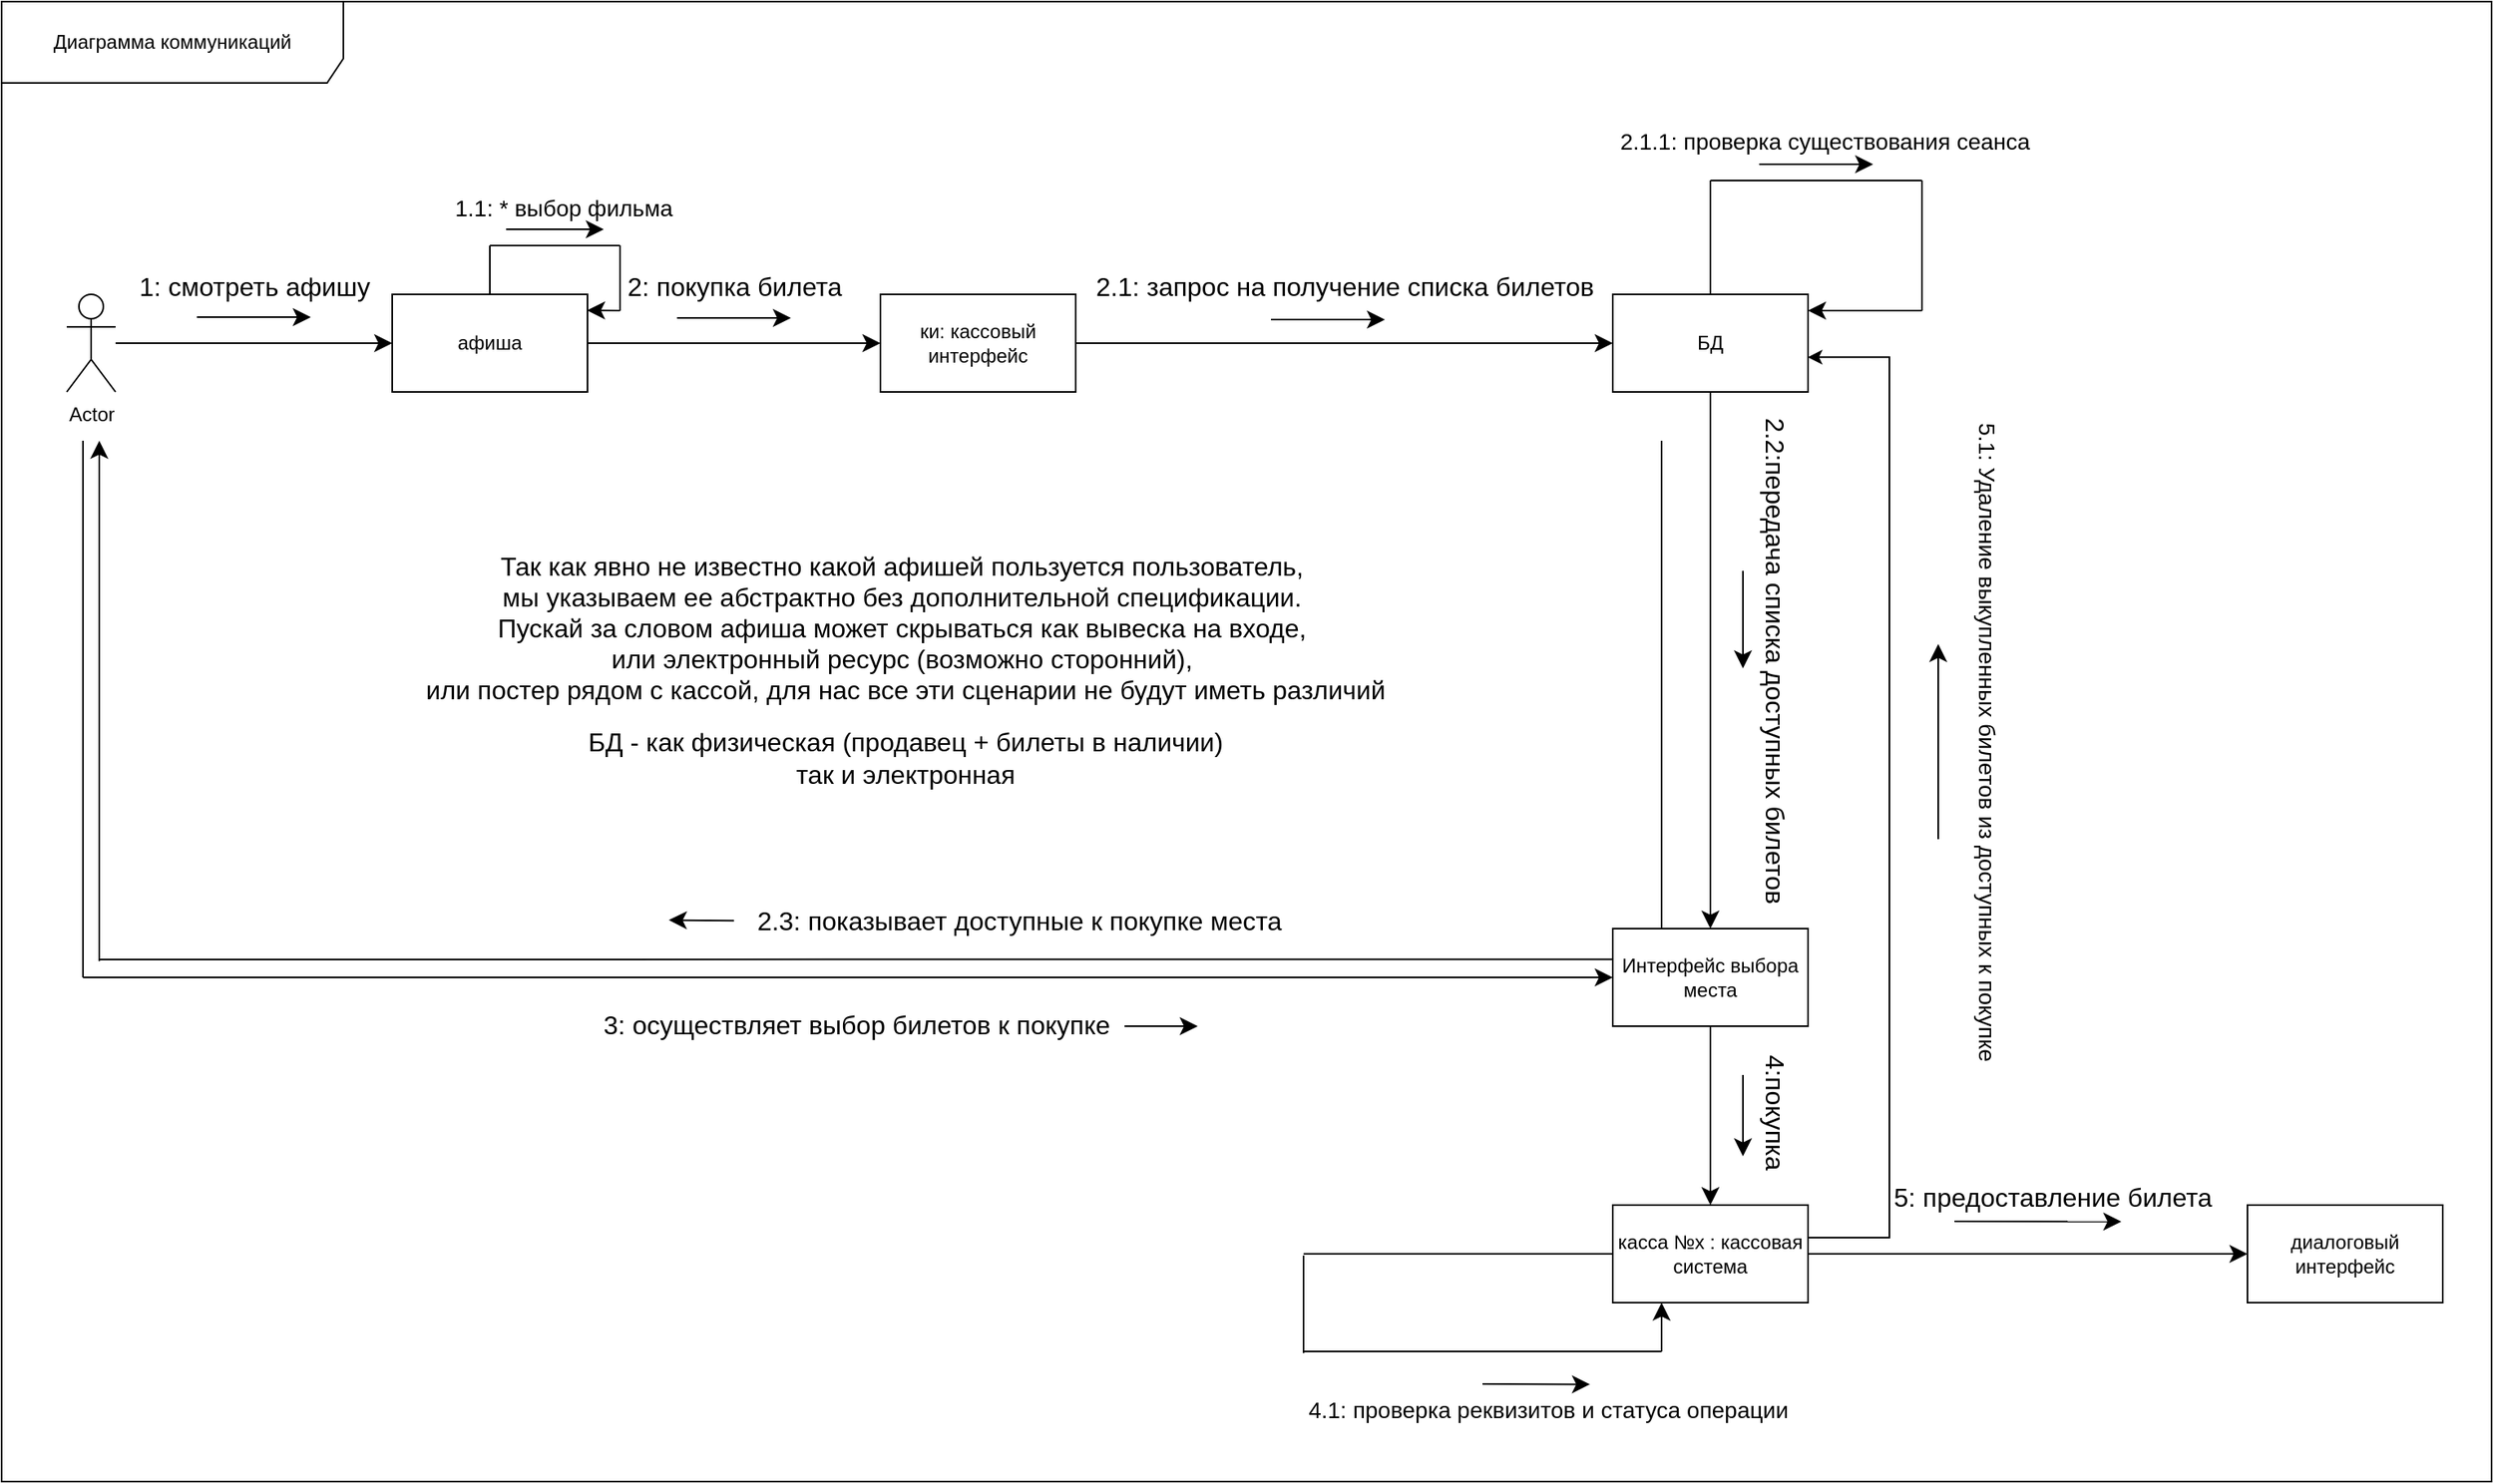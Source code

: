 <mxfile version="24.7.17" pages="3">
  <diagram name="Диаграмма коммуникаций покупка билета" id="P_0eBgFqUFe3LXQ1mTjR">
    <mxGraphModel dx="2823" dy="2100" grid="1" gridSize="10" guides="1" tooltips="1" connect="1" arrows="1" fold="1" page="0" pageScale="1" pageWidth="827" pageHeight="1169" background="none" math="0" shadow="0">
      <root>
        <mxCell id="0" />
        <mxCell id="1" parent="0" />
        <mxCell id="tJprfwntqMG3Ix11lTIl-5" style="edgeStyle=none;curved=1;rounded=0;orthogonalLoop=1;jettySize=auto;html=1;entryX=0;entryY=0.5;entryDx=0;entryDy=0;fontSize=12;startSize=8;endSize=8;" parent="1" source="tJprfwntqMG3Ix11lTIl-3" target="tJprfwntqMG3Ix11lTIl-4" edge="1">
          <mxGeometry relative="1" as="geometry" />
        </mxCell>
        <mxCell id="tJprfwntqMG3Ix11lTIl-3" value="Actor" style="shape=umlActor;verticalLabelPosition=bottom;verticalAlign=top;html=1;outlineConnect=0;" parent="1" vertex="1">
          <mxGeometry x="-220" y="-450" width="30" height="60" as="geometry" />
        </mxCell>
        <mxCell id="tJprfwntqMG3Ix11lTIl-16" style="edgeStyle=none;curved=1;rounded=0;orthogonalLoop=1;jettySize=auto;html=1;exitX=1;exitY=0.5;exitDx=0;exitDy=0;entryX=0;entryY=0.5;entryDx=0;entryDy=0;fontSize=12;startSize=8;endSize=8;" parent="1" source="tJprfwntqMG3Ix11lTIl-4" edge="1">
          <mxGeometry relative="1" as="geometry">
            <mxPoint x="280" y="-420" as="targetPoint" />
          </mxGeometry>
        </mxCell>
        <mxCell id="tJprfwntqMG3Ix11lTIl-4" value="афиша" style="rounded=0;whiteSpace=wrap;html=1;" parent="1" vertex="1">
          <mxGeometry x="-20" y="-450" width="120" height="60" as="geometry" />
        </mxCell>
        <mxCell id="tJprfwntqMG3Ix11lTIl-6" value="1: смотреть афишу" style="text;html=1;align=center;verticalAlign=middle;resizable=0;points=[];autosize=1;strokeColor=none;fillColor=none;fontSize=16;" parent="1" vertex="1">
          <mxGeometry x="-190" y="-470" width="170" height="30" as="geometry" />
        </mxCell>
        <mxCell id="tJprfwntqMG3Ix11lTIl-9" value="" style="endArrow=none;html=1;rounded=0;fontSize=12;startSize=8;endSize=8;curved=1;" parent="1" edge="1">
          <mxGeometry width="50" height="50" relative="1" as="geometry">
            <mxPoint x="40" y="-450" as="sourcePoint" />
            <mxPoint x="40" y="-480" as="targetPoint" />
          </mxGeometry>
        </mxCell>
        <mxCell id="tJprfwntqMG3Ix11lTIl-10" value="" style="endArrow=none;html=1;rounded=0;fontSize=12;startSize=8;endSize=8;curved=1;" parent="1" edge="1">
          <mxGeometry width="50" height="50" relative="1" as="geometry">
            <mxPoint x="40" y="-480" as="sourcePoint" />
            <mxPoint x="120" y="-480" as="targetPoint" />
          </mxGeometry>
        </mxCell>
        <mxCell id="tJprfwntqMG3Ix11lTIl-11" value="" style="endArrow=none;html=1;rounded=0;fontSize=12;startSize=8;endSize=8;curved=1;" parent="1" edge="1">
          <mxGeometry width="50" height="50" relative="1" as="geometry">
            <mxPoint x="120" y="-440" as="sourcePoint" />
            <mxPoint x="120" y="-480" as="targetPoint" />
          </mxGeometry>
        </mxCell>
        <mxCell id="tJprfwntqMG3Ix11lTIl-12" value="" style="endArrow=classic;html=1;rounded=0;fontSize=12;startSize=8;endSize=8;curved=1;entryX=0.998;entryY=0.164;entryDx=0;entryDy=0;entryPerimeter=0;" parent="1" target="tJprfwntqMG3Ix11lTIl-4" edge="1">
          <mxGeometry width="50" height="50" relative="1" as="geometry">
            <mxPoint x="120" y="-440" as="sourcePoint" />
            <mxPoint x="170" y="-490" as="targetPoint" />
          </mxGeometry>
        </mxCell>
        <mxCell id="tJprfwntqMG3Ix11lTIl-13" value="" style="endArrow=classic;html=1;rounded=0;fontSize=12;startSize=8;endSize=8;curved=1;" parent="1" edge="1">
          <mxGeometry width="50" height="50" relative="1" as="geometry">
            <mxPoint x="50" y="-490" as="sourcePoint" />
            <mxPoint x="110" y="-490" as="targetPoint" />
          </mxGeometry>
        </mxCell>
        <mxCell id="tJprfwntqMG3Ix11lTIl-14" value="&lt;font style=&quot;font-size: 14px;&quot;&gt;1.1: * выбор фильма&lt;/font&gt;" style="text;html=1;align=center;verticalAlign=middle;resizable=0;points=[];autosize=1;strokeColor=none;fillColor=none;fontSize=16;" parent="1" vertex="1">
          <mxGeometry x="5" y="-519" width="160" height="30" as="geometry" />
        </mxCell>
        <mxCell id="tJprfwntqMG3Ix11lTIl-21" style="edgeStyle=none;curved=1;rounded=0;orthogonalLoop=1;jettySize=auto;html=1;exitX=1;exitY=0.5;exitDx=0;exitDy=0;fontSize=12;startSize=8;endSize=8;" parent="1" target="tJprfwntqMG3Ix11lTIl-19" edge="1">
          <mxGeometry relative="1" as="geometry">
            <mxPoint x="400" y="-420" as="sourcePoint" />
          </mxGeometry>
        </mxCell>
        <mxCell id="tJprfwntqMG3Ix11lTIl-17" value="2: покупка билета" style="text;html=1;align=center;verticalAlign=middle;resizable=0;points=[];autosize=1;strokeColor=none;fillColor=none;fontSize=16;" parent="1" vertex="1">
          <mxGeometry x="110" y="-470" width="160" height="30" as="geometry" />
        </mxCell>
        <mxCell id="tJprfwntqMG3Ix11lTIl-18" value="Так как явно не известно какой афишей пользуется пользователь,&amp;nbsp;&lt;div&gt;мы указываем ее абстрактно без дополнительной спецификации.&amp;nbsp;&lt;div&gt;Пускай за словом афиша может скрываться как вывеска на входе,&amp;nbsp;&lt;/div&gt;&lt;div&gt;или электронный ресурс (возможно сторонний),&amp;nbsp;&lt;/div&gt;&lt;div&gt;или постер рядом с кассой,&amp;nbsp;&lt;span style=&quot;background-color: initial;&quot;&gt;для нас все эти сценарии не будут иметь различий&lt;/span&gt;&lt;/div&gt;&lt;/div&gt;" style="text;html=1;align=center;verticalAlign=middle;resizable=0;points=[];autosize=1;strokeColor=none;fillColor=none;fontSize=16;" parent="1" vertex="1">
          <mxGeometry x="-10" y="-300" width="610" height="110" as="geometry" />
        </mxCell>
        <mxCell id="tJprfwntqMG3Ix11lTIl-24" style="edgeStyle=none;curved=1;rounded=0;orthogonalLoop=1;jettySize=auto;html=1;exitX=0.5;exitY=1;exitDx=0;exitDy=0;entryX=0.5;entryY=0;entryDx=0;entryDy=0;fontSize=12;startSize=8;endSize=8;" parent="1" source="tJprfwntqMG3Ix11lTIl-19" target="tJprfwntqMG3Ix11lTIl-23" edge="1">
          <mxGeometry relative="1" as="geometry" />
        </mxCell>
        <mxCell id="tJprfwntqMG3Ix11lTIl-19" value="БД" style="rounded=0;whiteSpace=wrap;html=1;" parent="1" vertex="1">
          <mxGeometry x="730" y="-450" width="120" height="60" as="geometry" />
        </mxCell>
        <mxCell id="tJprfwntqMG3Ix11lTIl-20" value="БД - как физическая (продавец + билеты в наличии)&lt;div&gt;так и электронная&lt;/div&gt;" style="text;html=1;align=center;verticalAlign=middle;resizable=0;points=[];autosize=1;strokeColor=none;fillColor=none;fontSize=16;" parent="1" vertex="1">
          <mxGeometry x="90" y="-190" width="410" height="50" as="geometry" />
        </mxCell>
        <mxCell id="tJprfwntqMG3Ix11lTIl-22" value="2.1: запрос на получение списка билетов" style="text;html=1;align=center;verticalAlign=middle;resizable=0;points=[];autosize=1;strokeColor=none;fillColor=none;fontSize=16;" parent="1" vertex="1">
          <mxGeometry x="400" y="-470" width="330" height="30" as="geometry" />
        </mxCell>
        <mxCell id="tJprfwntqMG3Ix11lTIl-59" style="edgeStyle=none;curved=1;rounded=0;orthogonalLoop=1;jettySize=auto;html=1;exitX=0.5;exitY=1;exitDx=0;exitDy=0;fontSize=12;startSize=8;endSize=8;" parent="1" source="tJprfwntqMG3Ix11lTIl-23" target="tJprfwntqMG3Ix11lTIl-57" edge="1">
          <mxGeometry relative="1" as="geometry" />
        </mxCell>
        <mxCell id="tJprfwntqMG3Ix11lTIl-23" value="Интерфейс выбора места" style="rounded=0;whiteSpace=wrap;html=1;" parent="1" vertex="1">
          <mxGeometry x="730" y="-60" width="120" height="60" as="geometry" />
        </mxCell>
        <mxCell id="tJprfwntqMG3Ix11lTIl-25" value="" style="endArrow=none;html=1;rounded=0;fontSize=12;startSize=8;endSize=8;curved=1;exitX=0.5;exitY=0;exitDx=0;exitDy=0;" parent="1" source="tJprfwntqMG3Ix11lTIl-19" edge="1">
          <mxGeometry width="50" height="50" relative="1" as="geometry">
            <mxPoint x="780" y="-449" as="sourcePoint" />
            <mxPoint x="790" y="-520" as="targetPoint" />
          </mxGeometry>
        </mxCell>
        <mxCell id="tJprfwntqMG3Ix11lTIl-26" value="" style="endArrow=none;html=1;rounded=0;fontSize=12;startSize=8;endSize=8;curved=1;" parent="1" edge="1">
          <mxGeometry width="50" height="50" relative="1" as="geometry">
            <mxPoint x="790" y="-520" as="sourcePoint" />
            <mxPoint x="920" y="-520" as="targetPoint" />
          </mxGeometry>
        </mxCell>
        <mxCell id="tJprfwntqMG3Ix11lTIl-27" value="" style="endArrow=none;html=1;rounded=0;fontSize=12;startSize=8;endSize=8;curved=1;" parent="1" edge="1">
          <mxGeometry width="50" height="50" relative="1" as="geometry">
            <mxPoint x="920" y="-440" as="sourcePoint" />
            <mxPoint x="920" y="-520" as="targetPoint" />
          </mxGeometry>
        </mxCell>
        <mxCell id="tJprfwntqMG3Ix11lTIl-28" value="" style="endArrow=classic;html=1;rounded=0;fontSize=12;startSize=8;endSize=8;curved=1;" parent="1" edge="1">
          <mxGeometry width="50" height="50" relative="1" as="geometry">
            <mxPoint x="920" y="-440" as="sourcePoint" />
            <mxPoint x="850" y="-440" as="targetPoint" />
          </mxGeometry>
        </mxCell>
        <mxCell id="tJprfwntqMG3Ix11lTIl-29" value="&lt;font style=&quot;font-size: 14px;&quot;&gt;2.1.1: проверка существования сеанса&lt;/font&gt;" style="text;html=1;align=center;verticalAlign=middle;resizable=0;points=[];autosize=1;strokeColor=none;fillColor=none;fontSize=16;" parent="1" vertex="1">
          <mxGeometry x="720" y="-560" width="280" height="30" as="geometry" />
        </mxCell>
        <mxCell id="tJprfwntqMG3Ix11lTIl-30" value="" style="endArrow=classic;html=1;rounded=0;fontSize=12;startSize=8;endSize=8;curved=1;" parent="1" edge="1">
          <mxGeometry width="50" height="50" relative="1" as="geometry">
            <mxPoint x="820" y="-530" as="sourcePoint" />
            <mxPoint x="890" y="-530" as="targetPoint" />
          </mxGeometry>
        </mxCell>
        <mxCell id="tJprfwntqMG3Ix11lTIl-31" value="" style="endArrow=classic;html=1;rounded=0;fontSize=12;startSize=8;endSize=8;curved=1;" parent="1" edge="1">
          <mxGeometry width="50" height="50" relative="1" as="geometry">
            <mxPoint x="520" y="-434.45" as="sourcePoint" />
            <mxPoint x="590" y="-434.45" as="targetPoint" />
            <Array as="points">
              <mxPoint x="520" y="-434.45" />
            </Array>
          </mxGeometry>
        </mxCell>
        <mxCell id="tJprfwntqMG3Ix11lTIl-32" value="" style="endArrow=classic;html=1;rounded=0;fontSize=12;startSize=8;endSize=8;curved=1;" parent="1" edge="1">
          <mxGeometry width="50" height="50" relative="1" as="geometry">
            <mxPoint x="155" y="-435.45" as="sourcePoint" />
            <mxPoint x="225" y="-435.45" as="targetPoint" />
          </mxGeometry>
        </mxCell>
        <mxCell id="tJprfwntqMG3Ix11lTIl-33" value="" style="endArrow=classic;html=1;rounded=0;fontSize=12;startSize=8;endSize=8;curved=1;" parent="1" edge="1">
          <mxGeometry width="50" height="50" relative="1" as="geometry">
            <mxPoint x="-140" y="-436" as="sourcePoint" />
            <mxPoint x="-70" y="-436" as="targetPoint" />
          </mxGeometry>
        </mxCell>
        <mxCell id="tJprfwntqMG3Ix11lTIl-34" value="2.2:передача списка доступных билетов" style="text;html=1;align=center;verticalAlign=middle;resizable=0;points=[];autosize=1;strokeColor=none;fillColor=none;fontSize=16;rotation=90;" parent="1" vertex="1">
          <mxGeometry x="670" y="-240" width="320" height="30" as="geometry" />
        </mxCell>
        <mxCell id="tJprfwntqMG3Ix11lTIl-37" style="edgeStyle=none;curved=1;rounded=0;orthogonalLoop=1;jettySize=auto;html=1;fontSize=12;startSize=8;endSize=8;" parent="1" edge="1">
          <mxGeometry relative="1" as="geometry">
            <mxPoint x="810" y="-280" as="sourcePoint" />
            <mxPoint x="810" y="-220" as="targetPoint" />
          </mxGeometry>
        </mxCell>
        <mxCell id="tJprfwntqMG3Ix11lTIl-40" value="" style="endArrow=none;html=1;rounded=0;fontSize=12;startSize=8;endSize=8;curved=1;entryX=0.004;entryY=0.314;entryDx=0;entryDy=0;entryPerimeter=0;" parent="1" target="tJprfwntqMG3Ix11lTIl-23" edge="1">
          <mxGeometry width="50" height="50" relative="1" as="geometry">
            <mxPoint x="-200" y="-41" as="sourcePoint" />
            <mxPoint x="-150" y="-120" as="targetPoint" />
          </mxGeometry>
        </mxCell>
        <mxCell id="tJprfwntqMG3Ix11lTIl-41" value="" style="endArrow=classic;html=1;rounded=0;fontSize=12;startSize=8;endSize=8;curved=1;" parent="1" edge="1">
          <mxGeometry width="50" height="50" relative="1" as="geometry">
            <mxPoint x="-200" y="-40" as="sourcePoint" />
            <mxPoint x="-200" y="-360" as="targetPoint" />
          </mxGeometry>
        </mxCell>
        <mxCell id="tJprfwntqMG3Ix11lTIl-43" value="2.3: показывает доступные к покупке места" style="text;html=1;align=center;verticalAlign=middle;resizable=0;points=[];autosize=1;strokeColor=none;fillColor=none;fontSize=16;" parent="1" vertex="1">
          <mxGeometry x="190" y="-80" width="350" height="30" as="geometry" />
        </mxCell>
        <mxCell id="tJprfwntqMG3Ix11lTIl-44" value="" style="endArrow=classic;html=1;rounded=0;fontSize=12;startSize=8;endSize=8;curved=1;" parent="1" edge="1">
          <mxGeometry width="50" height="50" relative="1" as="geometry">
            <mxPoint x="190" y="-64.82" as="sourcePoint" />
            <mxPoint x="150" y="-65.25" as="targetPoint" />
          </mxGeometry>
        </mxCell>
        <mxCell id="tJprfwntqMG3Ix11lTIl-45" value="" style="endArrow=none;html=1;rounded=0;fontSize=12;startSize=8;endSize=8;curved=1;" parent="1" edge="1">
          <mxGeometry width="50" height="50" relative="1" as="geometry">
            <mxPoint x="-210" y="-30" as="sourcePoint" />
            <mxPoint x="-210" y="-360" as="targetPoint" />
          </mxGeometry>
        </mxCell>
        <mxCell id="tJprfwntqMG3Ix11lTIl-47" value="" style="endArrow=classic;html=1;rounded=0;fontSize=12;startSize=8;endSize=8;curved=1;entryX=0;entryY=0.5;entryDx=0;entryDy=0;" parent="1" target="tJprfwntqMG3Ix11lTIl-23" edge="1">
          <mxGeometry width="50" height="50" relative="1" as="geometry">
            <mxPoint x="-210" y="-30" as="sourcePoint" />
            <mxPoint x="720" y="-30" as="targetPoint" />
          </mxGeometry>
        </mxCell>
        <mxCell id="tJprfwntqMG3Ix11lTIl-49" value="" style="endArrow=classic;html=1;rounded=0;fontSize=12;startSize=8;endSize=8;curved=1;" parent="1" edge="1">
          <mxGeometry width="50" height="50" relative="1" as="geometry">
            <mxPoint x="430" as="sourcePoint" />
            <mxPoint x="475" as="targetPoint" />
          </mxGeometry>
        </mxCell>
        <mxCell id="tJprfwntqMG3Ix11lTIl-50" value="3: осуществляет выбор билетов к покупке" style="text;html=1;align=center;verticalAlign=middle;resizable=0;points=[];autosize=1;strokeColor=none;fillColor=none;fontSize=16;" parent="1" vertex="1">
          <mxGeometry x="100" y="-16" width="330" height="30" as="geometry" />
        </mxCell>
        <mxCell id="tJprfwntqMG3Ix11lTIl-53" value="" style="endArrow=none;html=1;rounded=0;fontSize=12;startSize=8;endSize=8;curved=1;" parent="1" edge="1">
          <mxGeometry width="50" height="50" relative="1" as="geometry">
            <mxPoint x="760" y="-60" as="sourcePoint" />
            <mxPoint x="760" y="-360" as="targetPoint" />
          </mxGeometry>
        </mxCell>
        <mxCell id="tJprfwntqMG3Ix11lTIl-56" value="4:покупка&amp;nbsp;" style="text;html=1;align=center;verticalAlign=middle;resizable=0;points=[];autosize=1;strokeColor=none;fillColor=none;fontSize=16;rotation=90;" parent="1" vertex="1">
          <mxGeometry x="780" y="40" width="100" height="30" as="geometry" />
        </mxCell>
        <mxCell id="tJprfwntqMG3Ix11lTIl-71" value="" style="edgeStyle=none;curved=1;rounded=0;orthogonalLoop=1;jettySize=auto;html=1;fontSize=12;startSize=8;endSize=8;" parent="1" source="tJprfwntqMG3Ix11lTIl-57" target="tJprfwntqMG3Ix11lTIl-70" edge="1">
          <mxGeometry relative="1" as="geometry" />
        </mxCell>
        <mxCell id="HHnVlhCz_pzzvEC7qpVl-1" style="edgeStyle=orthogonalEdgeStyle;rounded=0;orthogonalLoop=1;jettySize=auto;html=1;exitX=1;exitY=0;exitDx=0;exitDy=0;entryX=0.998;entryY=0.644;entryDx=0;entryDy=0;entryPerimeter=0;" edge="1" parent="1" source="tJprfwntqMG3Ix11lTIl-57" target="tJprfwntqMG3Ix11lTIl-19">
          <mxGeometry relative="1" as="geometry">
            <mxPoint x="950" y="100" as="sourcePoint" />
            <mxPoint x="950" y="-430" as="targetPoint" />
            <Array as="points">
              <mxPoint x="850" y="130" />
              <mxPoint x="900" y="130" />
              <mxPoint x="900" y="-411" />
            </Array>
          </mxGeometry>
        </mxCell>
        <mxCell id="tJprfwntqMG3Ix11lTIl-57" value="касса №x : кассовая система" style="rounded=0;whiteSpace=wrap;html=1;" parent="1" vertex="1">
          <mxGeometry x="730" y="110" width="120" height="60" as="geometry" />
        </mxCell>
        <mxCell id="tJprfwntqMG3Ix11lTIl-58" value="ки: кассовый интерфейс" style="rounded=0;whiteSpace=wrap;html=1;" parent="1" vertex="1">
          <mxGeometry x="280" y="-450" width="120" height="60" as="geometry" />
        </mxCell>
        <mxCell id="tJprfwntqMG3Ix11lTIl-60" value="" style="endArrow=classic;html=1;rounded=0;fontSize=12;startSize=8;endSize=8;curved=1;" parent="1" edge="1">
          <mxGeometry width="50" height="50" relative="1" as="geometry">
            <mxPoint x="810" y="30" as="sourcePoint" />
            <mxPoint x="810" y="80" as="targetPoint" />
          </mxGeometry>
        </mxCell>
        <mxCell id="tJprfwntqMG3Ix11lTIl-62" value="" style="endArrow=none;html=1;rounded=0;fontSize=12;startSize=8;endSize=8;curved=1;" parent="1" edge="1">
          <mxGeometry width="50" height="50" relative="1" as="geometry">
            <mxPoint x="540" y="140" as="sourcePoint" />
            <mxPoint x="730" y="140" as="targetPoint" />
          </mxGeometry>
        </mxCell>
        <mxCell id="tJprfwntqMG3Ix11lTIl-63" value="" style="endArrow=none;html=1;rounded=0;fontSize=12;startSize=8;endSize=8;curved=1;" parent="1" edge="1">
          <mxGeometry width="50" height="50" relative="1" as="geometry">
            <mxPoint x="540" y="201" as="sourcePoint" />
            <mxPoint x="540" y="141" as="targetPoint" />
          </mxGeometry>
        </mxCell>
        <mxCell id="tJprfwntqMG3Ix11lTIl-64" value="" style="endArrow=none;html=1;rounded=0;fontSize=12;startSize=8;endSize=8;curved=1;" parent="1" edge="1">
          <mxGeometry width="50" height="50" relative="1" as="geometry">
            <mxPoint x="540" y="200" as="sourcePoint" />
            <mxPoint x="760" y="200" as="targetPoint" />
          </mxGeometry>
        </mxCell>
        <mxCell id="tJprfwntqMG3Ix11lTIl-65" value="" style="endArrow=classic;html=1;rounded=0;fontSize=12;startSize=8;endSize=8;curved=1;entryX=0.25;entryY=1;entryDx=0;entryDy=0;" parent="1" target="tJprfwntqMG3Ix11lTIl-57" edge="1">
          <mxGeometry width="50" height="50" relative="1" as="geometry">
            <mxPoint x="760" y="200" as="sourcePoint" />
            <mxPoint x="810" y="150" as="targetPoint" />
          </mxGeometry>
        </mxCell>
        <mxCell id="tJprfwntqMG3Ix11lTIl-66" value="&lt;font style=&quot;font-size: 14px;&quot;&gt;4.1: проверка реквизитов и статуса операции&lt;/font&gt;" style="text;html=1;align=center;verticalAlign=middle;resizable=0;points=[];autosize=1;strokeColor=none;fillColor=none;fontSize=16;" parent="1" vertex="1">
          <mxGeometry x="530" y="220" width="320" height="30" as="geometry" />
        </mxCell>
        <mxCell id="tJprfwntqMG3Ix11lTIl-67" value="" style="endArrow=classic;html=1;rounded=0;fontSize=12;startSize=8;endSize=8;curved=1;exitX=0.2;exitY=-0.008;exitDx=0;exitDy=0;exitPerimeter=0;" parent="1" edge="1">
          <mxGeometry width="50" height="50" relative="1" as="geometry">
            <mxPoint x="650" y="220.0" as="sourcePoint" />
            <mxPoint x="716" y="220.24" as="targetPoint" />
          </mxGeometry>
        </mxCell>
        <mxCell id="tJprfwntqMG3Ix11lTIl-70" value="диалоговый интерфейс" style="rounded=0;whiteSpace=wrap;html=1;" parent="1" vertex="1">
          <mxGeometry x="1120" y="110" width="120" height="60" as="geometry" />
        </mxCell>
        <mxCell id="tJprfwntqMG3Ix11lTIl-72" value="5: предоставление билета" style="text;html=1;align=center;verticalAlign=middle;resizable=0;points=[];autosize=1;strokeColor=none;fillColor=none;fontSize=16;" parent="1" vertex="1">
          <mxGeometry x="890" y="90" width="220" height="30" as="geometry" />
        </mxCell>
        <mxCell id="tJprfwntqMG3Ix11lTIl-73" value="" style="endArrow=classic;html=1;rounded=0;fontSize=12;startSize=8;endSize=8;curved=1;entryX=0.784;entryY=1.005;entryDx=0;entryDy=0;entryPerimeter=0;" parent="1" edge="1">
          <mxGeometry width="50" height="50" relative="1" as="geometry">
            <mxPoint x="940" y="120" as="sourcePoint" />
            <mxPoint x="1042.48" y="120.15" as="targetPoint" />
          </mxGeometry>
        </mxCell>
        <mxCell id="_nFpegWTom0_NSGUap07-1" value="Диаграмма коммуникаций" style="shape=umlFrame;whiteSpace=wrap;html=1;pointerEvents=0;width=210;height=50;" parent="1" vertex="1">
          <mxGeometry x="-260" y="-630" width="1530" height="910" as="geometry" />
        </mxCell>
        <mxCell id="HHnVlhCz_pzzvEC7qpVl-2" value="&lt;font style=&quot;font-size: 14px;&quot;&gt;5.1: Удаление выкупленных билетов из доступных к покупке&lt;/font&gt;" style="text;html=1;align=center;verticalAlign=middle;resizable=0;points=[];autosize=1;strokeColor=none;fillColor=none;rotation=90;" vertex="1" parent="1">
          <mxGeometry x="750" y="-190" width="420" height="30" as="geometry" />
        </mxCell>
        <mxCell id="HHnVlhCz_pzzvEC7qpVl-4" style="edgeStyle=none;curved=1;rounded=0;orthogonalLoop=1;jettySize=auto;html=1;fontSize=12;startSize=8;endSize=8;" edge="1" parent="1">
          <mxGeometry relative="1" as="geometry">
            <mxPoint x="930" y="-115" as="sourcePoint" />
            <mxPoint x="930" y="-235" as="targetPoint" />
          </mxGeometry>
        </mxCell>
      </root>
    </mxGraphModel>
  </diagram>
  <diagram id="Jj4xA5r7I0jsrh-zYJdf" name="МПО Кинотеатр">
    <mxGraphModel dx="1854" dy="1180" grid="1" gridSize="10" guides="1" tooltips="1" connect="1" arrows="1" fold="1" page="0" pageScale="1" pageWidth="827" pageHeight="1169" math="0" shadow="0">
      <root>
        <mxCell id="0" />
        <mxCell id="1" parent="0" />
        <mxCell id="g5KZEaAzK7I_MrgnzsWK-1" value="Кинотеатр" style="swimlane;fontStyle=1;align=center;verticalAlign=top;childLayout=stackLayout;horizontal=1;startSize=30;horizontalStack=0;resizeParent=1;resizeParentMax=0;resizeLast=0;collapsible=0;marginBottom=0;" parent="1" vertex="1">
          <mxGeometry x="120" y="81" width="227" height="142" as="geometry" />
        </mxCell>
        <mxCell id="g5KZEaAzK7I_MrgnzsWK-2" value="+ название: String" style="text;strokeColor=none;fillColor=none;align=left;verticalAlign=top;spacingLeft=4;spacingRight=4;overflow=hidden;rotatable=0;points=[[0,0.5],[1,0.5]];portConstraint=eastwest;" parent="g5KZEaAzK7I_MrgnzsWK-1" vertex="1">
          <mxGeometry y="30" width="227" height="28" as="geometry" />
        </mxCell>
        <mxCell id="g5KZEaAzK7I_MrgnzsWK-3" value="+ адрес: String" style="text;strokeColor=none;fillColor=none;align=left;verticalAlign=top;spacingLeft=4;spacingRight=4;overflow=hidden;rotatable=0;points=[[0,0.5],[1,0.5]];portConstraint=eastwest;" parent="g5KZEaAzK7I_MrgnzsWK-1" vertex="1">
          <mxGeometry y="58" width="227" height="28" as="geometry" />
        </mxCell>
        <mxCell id="g5KZEaAzK7I_MrgnzsWK-4" value="+ номер телефона: String" style="text;strokeColor=none;fillColor=none;align=left;verticalAlign=top;spacingLeft=4;spacingRight=4;overflow=hidden;rotatable=0;points=[[0,0.5],[1,0.5]];portConstraint=eastwest;" parent="g5KZEaAzK7I_MrgnzsWK-1" vertex="1">
          <mxGeometry y="86" width="227" height="28" as="geometry" />
        </mxCell>
        <mxCell id="g5KZEaAzK7I_MrgnzsWK-5" value="+ открыт: Boolean" style="text;strokeColor=none;fillColor=none;align=left;verticalAlign=top;spacingLeft=4;spacingRight=4;overflow=hidden;rotatable=0;points=[[0,0.5],[1,0.5]];portConstraint=eastwest;" parent="g5KZEaAzK7I_MrgnzsWK-1" vertex="1">
          <mxGeometry y="114" width="227" height="28" as="geometry" />
        </mxCell>
        <mxCell id="g5KZEaAzK7I_MrgnzsWK-6" value="Кинозал" style="swimlane;fontStyle=1;align=center;verticalAlign=top;childLayout=stackLayout;horizontal=1;startSize=30;horizontalStack=0;resizeParent=1;resizeParentMax=0;resizeLast=0;collapsible=0;marginBottom=0;" parent="1" vertex="1">
          <mxGeometry x="580" y="60" width="190" height="170" as="geometry" />
        </mxCell>
        <mxCell id="g5KZEaAzK7I_MrgnzsWK-7" value="+ кинотеатр: String {unique}" style="text;strokeColor=none;fillColor=none;align=left;verticalAlign=top;spacingLeft=4;spacingRight=4;overflow=hidden;rotatable=0;points=[[0,0.5],[1,0.5]];portConstraint=eastwest;" parent="g5KZEaAzK7I_MrgnzsWK-6" vertex="1">
          <mxGeometry y="30" width="190" height="28" as="geometry" />
        </mxCell>
        <mxCell id="g5KZEaAzK7I_MrgnzsWK-8" value="+ номер: Integer {notNull, unique}." style="text;strokeColor=none;fillColor=none;align=left;verticalAlign=top;spacingLeft=4;spacingRight=4;overflow=hidden;rotatable=0;points=[[0,0.5],[1,0.5]];portConstraint=eastwest;" parent="g5KZEaAzK7I_MrgnzsWK-6" vertex="1">
          <mxGeometry y="58" width="190" height="28" as="geometry" />
        </mxCell>
        <mxCell id="g5KZEaAzK7I_MrgnzsWK-9" value="+ число рядов: Integer {&gt;0}" style="text;strokeColor=none;fillColor=none;align=left;verticalAlign=top;spacingLeft=4;spacingRight=4;overflow=hidden;rotatable=0;points=[[0,0.5],[1,0.5]];portConstraint=eastwest;" parent="g5KZEaAzK7I_MrgnzsWK-6" vertex="1">
          <mxGeometry y="86" width="190" height="28" as="geometry" />
        </mxCell>
        <mxCell id="g5KZEaAzK7I_MrgnzsWK-10" value="+ число мест в ряду: Integer {&gt;0}" style="text;strokeColor=none;fillColor=none;align=left;verticalAlign=top;spacingLeft=4;spacingRight=4;overflow=hidden;rotatable=0;points=[[0,0.5],[1,0.5]];portConstraint=eastwest;" parent="g5KZEaAzK7I_MrgnzsWK-6" vertex="1">
          <mxGeometry y="114" width="190" height="28" as="geometry" />
        </mxCell>
        <mxCell id="g5KZEaAzK7I_MrgnzsWK-11" value="+ работает: Boolean" style="text;strokeColor=none;fillColor=none;align=left;verticalAlign=top;spacingLeft=4;spacingRight=4;overflow=hidden;rotatable=0;points=[[0,0.5],[1,0.5]];portConstraint=eastwest;" parent="g5KZEaAzK7I_MrgnzsWK-6" vertex="1">
          <mxGeometry y="142" width="190" height="28" as="geometry" />
        </mxCell>
        <mxCell id="g5KZEaAzK7I_MrgnzsWK-12" value="Фильм" style="swimlane;fontStyle=1;align=center;verticalAlign=top;childLayout=stackLayout;horizontal=1;startSize=30;horizontalStack=0;resizeParent=1;resizeParentMax=0;resizeLast=0;collapsible=0;marginBottom=0;" parent="1" vertex="1">
          <mxGeometry x="169" y="326" width="220" height="198" as="geometry" />
        </mxCell>
        <mxCell id="g5KZEaAzK7I_MrgnzsWK-13" value="+ название: String" style="text;strokeColor=none;fillColor=none;align=left;verticalAlign=top;spacingLeft=4;spacingRight=4;overflow=hidden;rotatable=0;points=[[0,0.5],[1,0.5]];portConstraint=eastwest;" parent="g5KZEaAzK7I_MrgnzsWK-12" vertex="1">
          <mxGeometry y="30" width="220" height="28" as="geometry" />
        </mxCell>
        <mxCell id="g5KZEaAzK7I_MrgnzsWK-14" value="+ дата выхода: String" style="text;strokeColor=none;fillColor=none;align=left;verticalAlign=top;spacingLeft=4;spacingRight=4;overflow=hidden;rotatable=0;points=[[0,0.5],[1,0.5]];portConstraint=eastwest;" parent="g5KZEaAzK7I_MrgnzsWK-12" vertex="1">
          <mxGeometry y="58" width="220" height="28" as="geometry" />
        </mxCell>
        <mxCell id="g5KZEaAzK7I_MrgnzsWK-15" value="+ жанр: String" style="text;strokeColor=none;fillColor=none;align=left;verticalAlign=top;spacingLeft=4;spacingRight=4;overflow=hidden;rotatable=0;points=[[0,0.5],[1,0.5]];portConstraint=eastwest;" parent="g5KZEaAzK7I_MrgnzsWK-12" vertex="1">
          <mxGeometry y="86" width="220" height="28" as="geometry" />
        </mxCell>
        <mxCell id="g5KZEaAzK7I_MrgnzsWK-16" value="+ производство: String" style="text;strokeColor=none;fillColor=none;align=left;verticalAlign=top;spacingLeft=4;spacingRight=4;overflow=hidden;rotatable=0;points=[[0,0.5],[1,0.5]];portConstraint=eastwest;" parent="g5KZEaAzK7I_MrgnzsWK-12" vertex="1">
          <mxGeometry y="114" width="220" height="28" as="geometry" />
        </mxCell>
        <mxCell id="g5KZEaAzK7I_MrgnzsWK-17" value="+ длительность: Real {≥0}" style="text;strokeColor=none;fillColor=none;align=left;verticalAlign=top;spacingLeft=4;spacingRight=4;overflow=hidden;rotatable=0;points=[[0,0.5],[1,0.5]];portConstraint=eastwest;" parent="g5KZEaAzK7I_MrgnzsWK-12" vertex="1">
          <mxGeometry y="142" width="220" height="28" as="geometry" />
        </mxCell>
        <mxCell id="g5KZEaAzK7I_MrgnzsWK-18" value="+ возрастное ограничение: Integer" style="text;strokeColor=none;fillColor=none;align=left;verticalAlign=top;spacingLeft=4;spacingRight=4;overflow=hidden;rotatable=0;points=[[0,0.5],[1,0.5]];portConstraint=eastwest;" parent="g5KZEaAzK7I_MrgnzsWK-12" vertex="1">
          <mxGeometry y="170" width="220" height="28" as="geometry" />
        </mxCell>
        <mxCell id="g5KZEaAzK7I_MrgnzsWK-19" style="edgeStyle=orthogonalEdgeStyle;rounded=0;orthogonalLoop=1;jettySize=auto;html=1;exitX=1;exitY=0.5;exitDx=0;exitDy=0;endArrow=none;endFill=0;" parent="1" source="g5KZEaAzK7I_MrgnzsWK-49" target="g5KZEaAzK7I_MrgnzsWK-24" edge="1">
          <mxGeometry relative="1" as="geometry" />
        </mxCell>
        <mxCell id="g5KZEaAzK7I_MrgnzsWK-20" value="Сеанс" style="swimlane;fontStyle=1;align=center;verticalAlign=top;childLayout=stackLayout;horizontal=1;startSize=30;horizontalStack=0;resizeParent=1;resizeParentMax=0;resizeLast=0;collapsible=0;marginBottom=0;" parent="1" vertex="1">
          <mxGeometry x="550" y="296" width="140" height="114" as="geometry" />
        </mxCell>
        <mxCell id="g5KZEaAzK7I_MrgnzsWK-21" value="+ дата: String" style="text;strokeColor=none;fillColor=none;align=left;verticalAlign=top;spacingLeft=4;spacingRight=4;overflow=hidden;rotatable=0;points=[[0,0.5],[1,0.5]];portConstraint=eastwest;" parent="g5KZEaAzK7I_MrgnzsWK-20" vertex="1">
          <mxGeometry y="30" width="140" height="28" as="geometry" />
        </mxCell>
        <mxCell id="g5KZEaAzK7I_MrgnzsWK-22" value="+ время: String" style="text;strokeColor=none;fillColor=none;align=left;verticalAlign=top;spacingLeft=4;spacingRight=4;overflow=hidden;rotatable=0;points=[[0,0.5],[1,0.5]];portConstraint=eastwest;" parent="g5KZEaAzK7I_MrgnzsWK-20" vertex="1">
          <mxGeometry y="58" width="140" height="28" as="geometry" />
        </mxCell>
        <mxCell id="g5KZEaAzK7I_MrgnzsWK-23" value="+ цена: Real {≥0}&#xa;" style="text;strokeColor=none;fillColor=none;align=left;verticalAlign=top;spacingLeft=4;spacingRight=4;overflow=hidden;rotatable=0;points=[[0,0.5],[1,0.5]];portConstraint=eastwest;" parent="g5KZEaAzK7I_MrgnzsWK-20" vertex="1">
          <mxGeometry y="86" width="140" height="28" as="geometry" />
        </mxCell>
        <mxCell id="g5KZEaAzK7I_MrgnzsWK-24" value="Билет" style="swimlane;fontStyle=1;align=center;verticalAlign=top;childLayout=stackLayout;horizontal=1;startSize=30;horizontalStack=0;resizeParent=1;resizeParentMax=0;resizeLast=0;collapsible=0;marginBottom=0;" parent="1" vertex="1">
          <mxGeometry x="550" y="524" width="140" height="150" as="geometry" />
        </mxCell>
        <mxCell id="g5KZEaAzK7I_MrgnzsWK-25" value="+ ряд: Integer {≥0}" style="text;strokeColor=none;fillColor=none;align=left;verticalAlign=top;spacingLeft=4;spacingRight=4;overflow=hidden;rotatable=0;points=[[0,0.5],[1,0.5]];portConstraint=eastwest;" parent="g5KZEaAzK7I_MrgnzsWK-24" vertex="1">
          <mxGeometry y="30" width="140" height="28" as="geometry" />
        </mxCell>
        <mxCell id="g5KZEaAzK7I_MrgnzsWK-26" value="+ место: Integer {≥0}" style="text;strokeColor=none;fillColor=none;align=left;verticalAlign=top;spacingLeft=4;spacingRight=4;overflow=hidden;rotatable=0;points=[[0,0.5],[1,0.5]];portConstraint=eastwest;" parent="g5KZEaAzK7I_MrgnzsWK-24" vertex="1">
          <mxGeometry y="58" width="140" height="28" as="geometry" />
        </mxCell>
        <mxCell id="g5KZEaAzK7I_MrgnzsWK-27" value="+ сеанс: String" style="text;strokeColor=none;fillColor=none;align=left;verticalAlign=top;spacingLeft=4;spacingRight=4;overflow=hidden;rotatable=0;points=[[0,0.5],[1,0.5]];portConstraint=eastwest;" parent="g5KZEaAzK7I_MrgnzsWK-24" vertex="1">
          <mxGeometry y="86" width="140" height="34" as="geometry" />
        </mxCell>
        <mxCell id="g5KZEaAzK7I_MrgnzsWK-28" value="&lt;span style=&quot;color: rgb(0, 0, 0); font-family: Helvetica; font-size: 12px; font-style: normal; font-variant-ligatures: normal; font-variant-caps: normal; font-weight: 400; letter-spacing: normal; orphans: 2; text-align: left; text-indent: 0px; text-transform: none; widows: 2; word-spacing: 0px; -webkit-text-stroke-width: 0px; white-space: nowrap; background-color: rgb(251, 251, 251); text-decoration-thickness: initial; text-decoration-style: initial; text-decoration-color: initial; display: inline !important; float: none;&quot;&gt;+ цена: Integer&amp;nbsp;{≥0}&lt;/span&gt;" style="text;whiteSpace=wrap;html=1;" parent="g5KZEaAzK7I_MrgnzsWK-24" vertex="1">
          <mxGeometry y="120" width="140" height="30" as="geometry" />
        </mxCell>
        <mxCell id="g5KZEaAzK7I_MrgnzsWK-29" value="Клиент" style="swimlane;fontStyle=1;align=center;verticalAlign=top;childLayout=stackLayout;horizontal=1;startSize=58;horizontalStack=0;resizeParent=1;resizeParentMax=0;resizeLast=0;collapsible=0;marginBottom=0;" parent="1" vertex="1">
          <mxGeometry x="540" y="706" width="160" height="24" as="geometry" />
        </mxCell>
        <mxCell id="g5KZEaAzK7I_MrgnzsWK-33" style="edgeStyle=none;curved=1;rounded=0;orthogonalLoop=1;jettySize=auto;html=1;exitX=0.75;exitY=0;exitDx=0;exitDy=0;fontSize=12;startSize=8;endSize=8;entryX=1;entryY=0.5;entryDx=0;entryDy=0;" parent="1" source="g5KZEaAzK7I_MrgnzsWK-34" target="g5KZEaAzK7I_MrgnzsWK-34" edge="1">
          <mxGeometry relative="1" as="geometry">
            <mxPoint x="400" y="760" as="targetPoint" />
            <Array as="points">
              <mxPoint x="290" y="740" />
              <mxPoint x="380" y="730" />
              <mxPoint x="410" y="790" />
            </Array>
          </mxGeometry>
        </mxCell>
        <mxCell id="g5KZEaAzK7I_MrgnzsWK-34" value="Сотрудник" style="swimlane;fontStyle=1;align=center;verticalAlign=top;childLayout=stackLayout;horizontal=1;startSize=30;horizontalStack=0;resizeParent=1;resizeParentMax=0;resizeLast=0;collapsible=0;marginBottom=0;" parent="1" vertex="1">
          <mxGeometry x="162.5" y="780" width="197.5" height="58" as="geometry" />
        </mxCell>
        <mxCell id="g5KZEaAzK7I_MrgnzsWK-35" value="+ Ф. И. О.: String" style="text;strokeColor=none;fillColor=none;align=left;verticalAlign=top;spacingLeft=4;spacingRight=4;overflow=hidden;rotatable=0;points=[[0,0.5],[1,0.5]];portConstraint=eastwest;" parent="g5KZEaAzK7I_MrgnzsWK-34" vertex="1">
          <mxGeometry y="30" width="197.5" height="28" as="geometry" />
        </mxCell>
        <mxCell id="g5KZEaAzK7I_MrgnzsWK-36" value="Договор" style="swimlane;fontStyle=1;align=center;verticalAlign=top;childLayout=stackLayout;horizontal=1;startSize=30;horizontalStack=0;resizeParent=1;resizeParentMax=0;resizeLast=0;collapsible=0;marginBottom=0;" parent="1" vertex="1">
          <mxGeometry x="-100" y="470" width="197.5" height="114" as="geometry" />
        </mxCell>
        <mxCell id="g5KZEaAzK7I_MrgnzsWK-37" value="+ дата заключения: String" style="text;strokeColor=none;fillColor=none;align=left;verticalAlign=top;spacingLeft=4;spacingRight=4;overflow=hidden;rotatable=0;points=[[0,0.5],[1,0.5]];portConstraint=eastwest;" parent="g5KZEaAzK7I_MrgnzsWK-36" vertex="1">
          <mxGeometry y="30" width="197.5" height="28" as="geometry" />
        </mxCell>
        <mxCell id="g5KZEaAzK7I_MrgnzsWK-38" value="+ дата окончания: String" style="text;strokeColor=none;fillColor=none;align=left;verticalAlign=top;spacingLeft=4;spacingRight=4;overflow=hidden;rotatable=0;points=[[0,0.5],[1,0.5]];portConstraint=eastwest;" parent="g5KZEaAzK7I_MrgnzsWK-36" vertex="1">
          <mxGeometry y="58" width="197.5" height="28" as="geometry" />
        </mxCell>
        <mxCell id="g5KZEaAzK7I_MrgnzsWK-39" value="+ оплата в месяц: Real {≥0}" style="text;strokeColor=none;fillColor=none;align=left;verticalAlign=top;spacingLeft=4;spacingRight=4;overflow=hidden;rotatable=0;points=[[0,0.5],[1,0.5]];portConstraint=eastwest;" parent="g5KZEaAzK7I_MrgnzsWK-36" vertex="1">
          <mxGeometry y="86" width="197.5" height="28" as="geometry" />
        </mxCell>
        <mxCell id="1j9Mmur2pCMo7AU3FKmQ-2" style="edgeStyle=orthogonalEdgeStyle;rounded=0;orthogonalLoop=1;jettySize=auto;html=1;exitX=1;exitY=0;exitDx=0;exitDy=0;entryX=0;entryY=0.5;entryDx=0;entryDy=0;" edge="1" parent="1" source="g5KZEaAzK7I_MrgnzsWK-40" target="g5KZEaAzK7I_MrgnzsWK-5">
          <mxGeometry relative="1" as="geometry" />
        </mxCell>
        <mxCell id="g5KZEaAzK7I_MrgnzsWK-40" value="Поставщик" style="swimlane;fontStyle=1;align=center;verticalAlign=top;childLayout=stackLayout;horizontal=1;startSize=30;horizontalStack=0;resizeParent=1;resizeParentMax=0;resizeLast=0;collapsible=0;marginBottom=0;" parent="1" vertex="1">
          <mxGeometry x="-280" y="290" width="227" height="114" as="geometry" />
        </mxCell>
        <mxCell id="g5KZEaAzK7I_MrgnzsWK-41" value="+ организация: String" style="text;strokeColor=none;fillColor=none;align=left;verticalAlign=top;spacingLeft=4;spacingRight=4;overflow=hidden;rotatable=0;points=[[0,0.5],[1,0.5]];portConstraint=eastwest;" parent="g5KZEaAzK7I_MrgnzsWK-40" vertex="1">
          <mxGeometry y="30" width="227" height="28" as="geometry" />
        </mxCell>
        <mxCell id="g5KZEaAzK7I_MrgnzsWK-42" value="# ИНН: Integer" style="text;strokeColor=none;fillColor=none;align=left;verticalAlign=top;spacingLeft=4;spacingRight=4;overflow=hidden;rotatable=0;points=[[0,0.5],[1,0.5]];portConstraint=eastwest;" parent="g5KZEaAzK7I_MrgnzsWK-40" vertex="1">
          <mxGeometry y="58" width="227" height="28" as="geometry" />
        </mxCell>
        <mxCell id="g5KZEaAzK7I_MrgnzsWK-43" value="# счёт: Integer" style="text;strokeColor=none;fillColor=none;align=left;verticalAlign=top;spacingLeft=4;spacingRight=4;overflow=hidden;rotatable=0;points=[[0,0.5],[1,0.5]];portConstraint=eastwest;" parent="g5KZEaAzK7I_MrgnzsWK-40" vertex="1">
          <mxGeometry y="86" width="227" height="28" as="geometry" />
        </mxCell>
        <mxCell id="g5KZEaAzK7I_MrgnzsWK-44" value="" style="rhombus;whiteSpace=wrap;html=1;gradientColor=none;fillStyle=auto;fillColor=#000000;" parent="1" vertex="1">
          <mxGeometry x="347" y="144.5" width="30" height="15" as="geometry" />
        </mxCell>
        <mxCell id="g5KZEaAzK7I_MrgnzsWK-49" value="" style="rhombus;whiteSpace=wrap;html=1;gradientColor=none;fillStyle=auto;fillColor=#000000;direction=south;" parent="1" vertex="1">
          <mxGeometry x="612.5" y="410" width="15" height="30" as="geometry" />
        </mxCell>
        <mxCell id="g5KZEaAzK7I_MrgnzsWK-50" style="edgeStyle=orthogonalEdgeStyle;rounded=0;orthogonalLoop=1;jettySize=auto;html=1;exitX=1;exitY=0.5;exitDx=0;exitDy=0;entryX=0.003;entryY=-0.071;entryDx=0;entryDy=0;endArrow=none;endFill=0;entryPerimeter=0;" parent="1" source="g5KZEaAzK7I_MrgnzsWK-51" target="g5KZEaAzK7I_MrgnzsWK-35" edge="1">
          <mxGeometry relative="1" as="geometry">
            <mxPoint x="93" y="507.5" as="targetPoint" />
          </mxGeometry>
        </mxCell>
        <mxCell id="g5KZEaAzK7I_MrgnzsWK-51" value="" style="rhombus;whiteSpace=wrap;html=1;gradientColor=none;fillStyle=auto;fillColor=#000000;direction=south;" parent="1" vertex="1">
          <mxGeometry x="130" y="223" width="15" height="30" as="geometry" />
        </mxCell>
        <mxCell id="g5KZEaAzK7I_MrgnzsWK-52" style="edgeStyle=orthogonalEdgeStyle;rounded=0;orthogonalLoop=1;jettySize=auto;html=1;exitX=1;exitY=0.5;exitDx=0;exitDy=0;endArrow=none;endFill=0;" parent="1" source="g5KZEaAzK7I_MrgnzsWK-44" target="g5KZEaAzK7I_MrgnzsWK-6" edge="1">
          <mxGeometry relative="1" as="geometry">
            <mxPoint x="380" y="173" as="sourcePoint" />
            <mxPoint x="475" y="90" as="targetPoint" />
            <Array as="points">
              <mxPoint x="530" y="152" />
              <mxPoint x="530" y="152" />
            </Array>
          </mxGeometry>
        </mxCell>
        <mxCell id="g5KZEaAzK7I_MrgnzsWK-53" value="" style="endArrow=classic;html=1;rounded=0;entryX=0.5;entryY=1;entryDx=0;entryDy=0;exitX=0.5;exitY=0;exitDx=0;exitDy=0;" parent="1" source="g5KZEaAzK7I_MrgnzsWK-29" target="g5KZEaAzK7I_MrgnzsWK-28" edge="1">
          <mxGeometry width="50" height="50" relative="1" as="geometry">
            <mxPoint x="620" y="610" as="sourcePoint" />
            <mxPoint x="400" y="500" as="targetPoint" />
          </mxGeometry>
        </mxCell>
        <mxCell id="g5KZEaAzK7I_MrgnzsWK-55" value="&lt;font style=&quot;font-size: 12px;&quot;&gt;+ начальник&lt;/font&gt;" style="text;html=1;align=center;verticalAlign=middle;resizable=0;points=[];autosize=1;strokeColor=none;fillColor=none;fontSize=16;" parent="1" vertex="1">
          <mxGeometry x="299" y="700" width="90" height="30" as="geometry" />
        </mxCell>
        <mxCell id="g5KZEaAzK7I_MrgnzsWK-56" value="Касса" style="swimlane;fontStyle=1;align=center;verticalAlign=top;childLayout=stackLayout;horizontal=1;startSize=30;horizontalStack=0;resizeParent=1;resizeParentMax=0;resizeLast=0;collapsible=0;marginBottom=0;" parent="1" vertex="1">
          <mxGeometry x="-265.25" y="81" width="197.5" height="114" as="geometry" />
        </mxCell>
        <mxCell id="g5KZEaAzK7I_MrgnzsWK-57" value="+ номер: Integer {unique, &gt;0}" style="text;strokeColor=none;fillColor=none;align=left;verticalAlign=top;spacingLeft=4;spacingRight=4;overflow=hidden;rotatable=0;points=[[0,0.5],[1,0.5]];portConstraint=eastwest;" parent="g5KZEaAzK7I_MrgnzsWK-56" vertex="1">
          <mxGeometry y="30" width="197.5" height="28" as="geometry" />
        </mxCell>
        <mxCell id="g5KZEaAzK7I_MrgnzsWK-58" value="+ График работы: String" style="text;strokeColor=none;fillColor=none;align=left;verticalAlign=top;spacingLeft=4;spacingRight=4;overflow=hidden;rotatable=0;points=[[0,0.5],[1,0.5]];portConstraint=eastwest;" parent="g5KZEaAzK7I_MrgnzsWK-56" vertex="1">
          <mxGeometry y="58" width="197.5" height="28" as="geometry" />
        </mxCell>
        <mxCell id="g5KZEaAzK7I_MrgnzsWK-59" value="+ Сотрудник: String" style="text;strokeColor=none;fillColor=none;align=left;verticalAlign=top;spacingLeft=4;spacingRight=4;overflow=hidden;rotatable=0;points=[[0,0.5],[1,0.5]];portConstraint=eastwest;" parent="g5KZEaAzK7I_MrgnzsWK-56" vertex="1">
          <mxGeometry y="86" width="197.5" height="28" as="geometry" />
        </mxCell>
        <mxCell id="g5KZEaAzK7I_MrgnzsWK-60" value="" style="rhombus;whiteSpace=wrap;html=1;gradientColor=none;fillStyle=auto;fillColor=#000000;" parent="1" vertex="1">
          <mxGeometry x="90" y="144.5" width="30" height="15" as="geometry" />
        </mxCell>
        <mxCell id="g5KZEaAzK7I_MrgnzsWK-61" value="" style="endArrow=none;html=1;rounded=0;fontSize=12;startSize=8;endSize=8;curved=1;exitX=1;exitY=0.5;exitDx=0;exitDy=0;entryX=0;entryY=0.5;entryDx=0;entryDy=0;" parent="1" edge="1" source="g5KZEaAzK7I_MrgnzsWK-58">
          <mxGeometry width="50" height="50" relative="1" as="geometry">
            <mxPoint x="7.503" y="151.826" as="sourcePoint" />
            <mxPoint x="89.41" y="152.17" as="targetPoint" />
          </mxGeometry>
        </mxCell>
        <mxCell id="g5KZEaAzK7I_MrgnzsWK-66" value="Модель предметной области &quot;Кинотеатр&quot;" style="shape=umlFrame;whiteSpace=wrap;html=1;pointerEvents=0;width=160;height=70;" parent="1" vertex="1">
          <mxGeometry x="-300" y="-50" width="1160" height="920" as="geometry" />
        </mxCell>
        <mxCell id="5OPU_HbSXrnzgPJXSFH1-2" style="rounded=0;orthogonalLoop=1;jettySize=auto;html=1;exitX=1;exitY=0.5;exitDx=0;exitDy=0;entryX=-0.011;entryY=0.071;entryDx=0;entryDy=0;entryPerimeter=0;edgeStyle=orthogonalEdgeStyle;strokeColor=default;endArrow=none;endFill=0;" parent="1" source="g5KZEaAzK7I_MrgnzsWK-14" target="g5KZEaAzK7I_MrgnzsWK-10" edge="1">
          <mxGeometry relative="1" as="geometry">
            <Array as="points">
              <mxPoint x="476" y="362" />
              <mxPoint x="476" y="176" />
            </Array>
          </mxGeometry>
        </mxCell>
        <mxCell id="5OPU_HbSXrnzgPJXSFH1-3" value="" style="endArrow=none;dashed=1;html=1;dashPattern=1 3;strokeWidth=2;rounded=0;entryX=0.014;entryY=0.179;entryDx=0;entryDy=0;entryPerimeter=0;" parent="1" target="g5KZEaAzK7I_MrgnzsWK-22" edge="1">
          <mxGeometry width="50" height="50" relative="1" as="geometry">
            <mxPoint x="480" y="360" as="sourcePoint" />
            <mxPoint x="530" y="310" as="targetPoint" />
          </mxGeometry>
        </mxCell>
        <mxCell id="5OPU_HbSXrnzgPJXSFH1-7" value="*" style="text;html=1;align=center;verticalAlign=middle;resizable=0;points=[];autosize=1;strokeColor=none;fillColor=none;" parent="1" vertex="1">
          <mxGeometry x="370" y="338" width="30" height="30" as="geometry" />
        </mxCell>
        <mxCell id="5OPU_HbSXrnzgPJXSFH1-8" value="*" style="text;html=1;align=center;verticalAlign=middle;resizable=0;points=[];autosize=1;strokeColor=none;fillColor=none;" parent="1" vertex="1">
          <mxGeometry x="550" y="172" width="30" height="30" as="geometry" />
        </mxCell>
        <mxCell id="1j9Mmur2pCMo7AU3FKmQ-3" value="" style="endArrow=none;dashed=1;html=1;dashPattern=1 3;strokeWidth=2;rounded=0;entryX=0.653;entryY=0.026;entryDx=0;entryDy=0;entryPerimeter=0;" edge="1" parent="1" target="g5KZEaAzK7I_MrgnzsWK-36">
          <mxGeometry width="50" height="50" relative="1" as="geometry">
            <mxPoint x="30" y="210" as="sourcePoint" />
            <mxPoint x="72" y="250" as="targetPoint" />
          </mxGeometry>
        </mxCell>
        <mxCell id="1j9Mmur2pCMo7AU3FKmQ-4" value="" style="endArrow=none;dashed=1;html=1;dashPattern=1 3;strokeWidth=2;rounded=0;" edge="1" parent="1">
          <mxGeometry width="50" height="50" relative="1" as="geometry">
            <mxPoint x="97" y="541" as="sourcePoint" />
            <mxPoint x="140" y="540" as="targetPoint" />
          </mxGeometry>
        </mxCell>
      </root>
    </mxGraphModel>
  </diagram>
  <diagram id="SIEvBQi3izKvnD0uaczq" name="диаграмма анализа ">
    <mxGraphModel dx="1854" dy="1580" grid="1" gridSize="10" guides="1" tooltips="1" connect="1" arrows="1" fold="1" page="0" pageScale="1" pageWidth="827" pageHeight="1169" math="0" shadow="0">
      <root>
        <mxCell id="0" />
        <mxCell id="1" parent="0" />
        <mxCell id="Q5WmRkci03SHDzFWH0f0-20" style="edgeStyle=orthogonalEdgeStyle;rounded=0;orthogonalLoop=1;jettySize=auto;html=1;endArrow=none;endFill=0;" parent="1" target="e2nfOFNw5u4lITDu3GIc-1" edge="1">
          <mxGeometry relative="1" as="geometry">
            <mxPoint x="-210" as="sourcePoint" />
            <Array as="points">
              <mxPoint x="-160" />
              <mxPoint x="-160" y="-40" />
              <mxPoint x="125" y="-40" />
            </Array>
          </mxGeometry>
        </mxCell>
        <mxCell id="zLTANSR1csFXvi0k8P9i-24" style="edgeStyle=orthogonalEdgeStyle;rounded=0;orthogonalLoop=1;jettySize=auto;html=1;endArrow=none;endFill=0;entryX=0.648;entryY=0.984;entryDx=0;entryDy=0;entryPerimeter=0;" parent="1" target="e2nfOFNw5u4lITDu3GIc-1" edge="1">
          <mxGeometry relative="1" as="geometry">
            <mxPoint x="140" y="-60" as="targetPoint" />
            <mxPoint x="-210" y="40" as="sourcePoint" />
            <Array as="points">
              <mxPoint x="-210" y="60" />
              <mxPoint x="140" y="60" />
              <mxPoint x="140" y="-66" />
            </Array>
          </mxGeometry>
        </mxCell>
        <mxCell id="zLTANSR1csFXvi0k8P9i-42" style="edgeStyle=orthogonalEdgeStyle;rounded=0;orthogonalLoop=1;jettySize=auto;html=1;entryX=0.553;entryY=0.984;entryDx=0;entryDy=0;entryPerimeter=0;endArrow=none;endFill=0;" parent="1" source="5yA9_fNnSvSyL2_MLhKc-1" target="e2nfOFNw5u4lITDu3GIc-1" edge="1">
          <mxGeometry relative="1" as="geometry">
            <mxPoint x="130" y="-10" as="targetPoint" />
            <Array as="points">
              <mxPoint x="131" y="10" />
            </Array>
          </mxGeometry>
        </mxCell>
        <mxCell id="zLTANSR1csFXvi0k8P9i-46" style="edgeStyle=orthogonalEdgeStyle;rounded=0;orthogonalLoop=1;jettySize=auto;html=1;entryX=0.364;entryY=0.167;entryDx=0;entryDy=0;entryPerimeter=0;endArrow=none;endFill=0;" parent="1" source="5yA9_fNnSvSyL2_MLhKc-1" target="e2nfOFNw5u4lITDu3GIc-1" edge="1">
          <mxGeometry relative="1" as="geometry">
            <mxPoint x="-260" y="-280" as="targetPoint" />
            <Array as="points">
              <mxPoint x="-270" y="10" />
              <mxPoint x="-270" y="-149" />
              <mxPoint x="-150" y="-149" />
              <mxPoint x="110" y="-150" />
            </Array>
          </mxGeometry>
        </mxCell>
        <mxCell id="5yA9_fNnSvSyL2_MLhKc-1" value="Actor" style="shape=umlActor;verticalLabelPosition=bottom;verticalAlign=top;html=1;" parent="1" vertex="1">
          <mxGeometry x="-250" y="-20" width="30" height="60" as="geometry" />
        </mxCell>
        <mxCell id="I55ov7PT0SOFwqWtp4y9-1" value="афиша" style="shape=umlBoundary;whiteSpace=wrap;html=1;" parent="1" vertex="1">
          <mxGeometry x="-80" y="110" width="100" height="80" as="geometry" />
        </mxCell>
        <mxCell id="Q5WmRkci03SHDzFWH0f0-15" style="edgeStyle=orthogonalEdgeStyle;rounded=0;orthogonalLoop=1;jettySize=auto;html=1;endArrow=none;endFill=0;exitX=0.38;exitY=0.941;exitDx=0;exitDy=0;exitPerimeter=0;" parent="1" source="e2nfOFNw5u4lITDu3GIc-1" edge="1">
          <mxGeometry relative="1" as="geometry">
            <mxPoint x="-210" y="-10" as="targetPoint" />
            <Array as="points">
              <mxPoint x="-180" y="-70" />
              <mxPoint x="-180" y="-10" />
            </Array>
          </mxGeometry>
        </mxCell>
        <mxCell id="Q5WmRkci03SHDzFWH0f0-22" style="edgeStyle=orthogonalEdgeStyle;rounded=0;orthogonalLoop=1;jettySize=auto;html=1;endArrow=none;endFill=0;" parent="1" edge="1">
          <mxGeometry relative="1" as="geometry">
            <mxPoint x="166.67" y="-258" as="targetPoint" />
            <mxPoint x="130" y="-100" as="sourcePoint" />
            <Array as="points">
              <mxPoint x="320" y="-100" />
              <mxPoint x="320" y="-260" />
            </Array>
          </mxGeometry>
        </mxCell>
        <mxCell id="e2nfOFNw5u4lITDu3GIc-1" value="интерфейс взаимодействия кассы" style="shape=umlBoundary;whiteSpace=wrap;html=1;" parent="1" vertex="1">
          <mxGeometry x="70" y="-155" width="110" height="90" as="geometry" />
        </mxCell>
        <mxCell id="zLTANSR1csFXvi0k8P9i-39" style="edgeStyle=orthogonalEdgeStyle;rounded=0;orthogonalLoop=1;jettySize=auto;html=1;endArrow=none;endFill=0;" parent="1" edge="1">
          <mxGeometry relative="1" as="geometry">
            <mxPoint x="170" y="-80" as="targetPoint" />
            <mxPoint x="517.79" y="-116.33" as="sourcePoint" />
            <Array as="points">
              <mxPoint x="518" y="-20" />
              <mxPoint x="513" y="-20" />
              <mxPoint x="170" y="-21" />
            </Array>
          </mxGeometry>
        </mxCell>
        <mxCell id="e2nfOFNw5u4lITDu3GIc-6" value="кассовая система" style="ellipse;shape=umlControl;whiteSpace=wrap;html=1;" parent="1" vertex="1">
          <mxGeometry x="480" y="-145" width="70" height="80" as="geometry" />
        </mxCell>
        <mxCell id="e2nfOFNw5u4lITDu3GIc-7" value="база данных" style="ellipse;shape=umlEntity;whiteSpace=wrap;html=1;" parent="1" vertex="1">
          <mxGeometry x="90" y="-420" width="90" height="90" as="geometry" />
        </mxCell>
        <mxCell id="zLTANSR1csFXvi0k8P9i-34" style="edgeStyle=orthogonalEdgeStyle;rounded=0;orthogonalLoop=1;jettySize=auto;html=1;" parent="1" source="Q5WmRkci03SHDzFWH0f0-1" edge="1">
          <mxGeometry relative="1" as="geometry">
            <mxPoint x="-90" y="135" as="targetPoint" />
          </mxGeometry>
        </mxCell>
        <mxCell id="Q5WmRkci03SHDzFWH0f0-1" value="1:выбор фильма" style="text;html=1;align=center;verticalAlign=middle;resizable=0;points=[];autosize=1;strokeColor=none;fillColor=none;" parent="1" vertex="1">
          <mxGeometry x="-240" y="120" width="120" height="30" as="geometry" />
        </mxCell>
        <mxCell id="zLTANSR1csFXvi0k8P9i-3" style="edgeStyle=orthogonalEdgeStyle;rounded=0;orthogonalLoop=1;jettySize=auto;html=1;" parent="1" source="Q5WmRkci03SHDzFWH0f0-2" edge="1">
          <mxGeometry relative="1" as="geometry">
            <mxPoint x="30" y="-125" as="targetPoint" />
          </mxGeometry>
        </mxCell>
        <mxCell id="Q5WmRkci03SHDzFWH0f0-2" value="2:запрос сеансов фильма" style="text;html=1;align=center;verticalAlign=middle;resizable=0;points=[];autosize=1;strokeColor=none;fillColor=none;" parent="1" vertex="1">
          <mxGeometry x="-170" y="-140" width="170" height="30" as="geometry" />
        </mxCell>
        <mxCell id="Q5WmRkci03SHDzFWH0f0-4" value="2.1: фильм существует?" style="text;html=1;align=center;verticalAlign=middle;resizable=0;points=[];autosize=1;strokeColor=none;fillColor=none;" parent="1" vertex="1">
          <mxGeometry x="160" y="-210" width="160" height="30" as="geometry" />
        </mxCell>
        <mxCell id="Q5WmRkci03SHDzFWH0f0-6" value="2.3: сообщение о доступных сеансах фильма" style="text;html=1;align=center;verticalAlign=middle;resizable=0;points=[];autosize=1;strokeColor=none;fillColor=none;" parent="1" vertex="1">
          <mxGeometry x="-170" y="-320" width="280" height="30" as="geometry" />
        </mxCell>
        <mxCell id="Q5WmRkci03SHDzFWH0f0-12" style="edgeStyle=orthogonalEdgeStyle;rounded=0;orthogonalLoop=1;jettySize=auto;html=1;entryX=0;entryY=0.5;entryDx=0;entryDy=0;entryPerimeter=0;endArrow=none;endFill=0;" parent="1" target="e2nfOFNw5u4lITDu3GIc-1" edge="1">
          <mxGeometry relative="1" as="geometry">
            <mxPoint x="-230" y="-30" as="sourcePoint" />
            <Array as="points">
              <mxPoint x="-230" y="-30" />
              <mxPoint x="-230" y="-110" />
            </Array>
          </mxGeometry>
        </mxCell>
        <mxCell id="Q5WmRkci03SHDzFWH0f0-13" style="edgeStyle=orthogonalEdgeStyle;rounded=0;orthogonalLoop=1;jettySize=auto;html=1;exitX=0.5;exitY=0;exitDx=0;exitDy=0;entryX=0.947;entryY=0.374;entryDx=0;entryDy=0;endArrow=none;endFill=0;entryPerimeter=0;" parent="1" source="e2nfOFNw5u4lITDu3GIc-7" target="zLTANSR1csFXvi0k8P9i-7" edge="1">
          <mxGeometry relative="1" as="geometry">
            <Array as="points">
              <mxPoint x="135" y="-440" />
              <mxPoint x="200" y="-440" />
              <mxPoint x="200" y="-290" />
            </Array>
          </mxGeometry>
        </mxCell>
        <mxCell id="Q5WmRkci03SHDzFWH0f0-14" value="2.2: проверка доступных сеансов" style="text;html=1;align=center;verticalAlign=middle;resizable=0;points=[];autosize=1;strokeColor=none;fillColor=none;" parent="1" vertex="1">
          <mxGeometry x="220" y="-410" width="210" height="30" as="geometry" />
        </mxCell>
        <mxCell id="Q5WmRkci03SHDzFWH0f0-16" value="2.4: возвращение статуса запроса" style="text;html=1;align=center;verticalAlign=middle;resizable=0;points=[];autosize=1;strokeColor=none;fillColor=none;" parent="1" vertex="1">
          <mxGeometry x="-150" y="-100" width="210" height="30" as="geometry" />
        </mxCell>
        <mxCell id="Q5WmRkci03SHDzFWH0f0-17" value="" style="endArrow=classic;html=1;rounded=0;" parent="1" edge="1">
          <mxGeometry width="50" height="50" relative="1" as="geometry">
            <mxPoint x="-50" y="-290" as="sourcePoint" />
            <mxPoint x="-10" y="-290" as="targetPoint" />
          </mxGeometry>
        </mxCell>
        <mxCell id="Q5WmRkci03SHDzFWH0f0-18" value="" style="endArrow=classic;html=1;rounded=0;" parent="1" edge="1">
          <mxGeometry width="50" height="50" relative="1" as="geometry">
            <mxPoint x="159.76" y="-180" as="sourcePoint" />
            <mxPoint x="159.76" y="-220" as="targetPoint" />
          </mxGeometry>
        </mxCell>
        <mxCell id="Q5WmRkci03SHDzFWH0f0-21" value="3: запрос доступных билетов на сеанс" style="text;html=1;align=center;verticalAlign=middle;resizable=0;points=[];autosize=1;strokeColor=none;fillColor=none;" parent="1" vertex="1">
          <mxGeometry x="-160" y="-70" width="240" height="30" as="geometry" />
        </mxCell>
        <mxCell id="zLTANSR1csFXvi0k8P9i-45" style="edgeStyle=orthogonalEdgeStyle;rounded=0;orthogonalLoop=1;jettySize=auto;html=1;" parent="1" source="Q5WmRkci03SHDzFWH0f0-23" edge="1">
          <mxGeometry relative="1" as="geometry">
            <mxPoint x="200" y="-275" as="targetPoint" />
          </mxGeometry>
        </mxCell>
        <mxCell id="Q5WmRkci03SHDzFWH0f0-23" value="3.1: есть билеты на сеанс?" style="text;html=1;align=center;verticalAlign=middle;resizable=0;points=[];autosize=1;strokeColor=none;fillColor=none;" parent="1" vertex="1">
          <mxGeometry x="220" y="-290" width="170" height="30" as="geometry" />
        </mxCell>
        <mxCell id="Q5WmRkci03SHDzFWH0f0-25" value="3.2:список билетов" style="text;html=1;align=center;verticalAlign=middle;resizable=0;points=[];autosize=1;strokeColor=none;fillColor=none;" parent="1" vertex="1">
          <mxGeometry x="-10" y="-230" width="130" height="30" as="geometry" />
        </mxCell>
        <mxCell id="Q5WmRkci03SHDzFWH0f0-26" value="" style="endArrow=classic;html=1;rounded=0;" parent="1" edge="1">
          <mxGeometry width="50" height="50" relative="1" as="geometry">
            <mxPoint x="120" y="-235" as="sourcePoint" />
            <mxPoint x="120" y="-195" as="targetPoint" />
          </mxGeometry>
        </mxCell>
        <mxCell id="zLTANSR1csFXvi0k8P9i-1" value="" style="endArrow=classic;html=1;rounded=0;exitX=0.988;exitY=0.538;exitDx=0;exitDy=0;exitPerimeter=0;" parent="1" source="Q5WmRkci03SHDzFWH0f0-21" edge="1">
          <mxGeometry width="50" height="50" relative="1" as="geometry">
            <mxPoint x="60.0" y="-55.29" as="sourcePoint" />
            <mxPoint x="100" y="-54" as="targetPoint" />
          </mxGeometry>
        </mxCell>
        <mxCell id="zLTANSR1csFXvi0k8P9i-2" value="" style="endArrow=classic;html=1;rounded=0;" parent="1" source="Q5WmRkci03SHDzFWH0f0-16" edge="1">
          <mxGeometry width="50" height="50" relative="1" as="geometry">
            <mxPoint x="-220" y="-85.2" as="sourcePoint" />
            <mxPoint x="-187" y="-85.2" as="targetPoint" />
          </mxGeometry>
        </mxCell>
        <mxCell id="zLTANSR1csFXvi0k8P9i-6" value="" style="endArrow=classic;html=1;rounded=0;" parent="1" edge="1">
          <mxGeometry width="50" height="50" relative="1" as="geometry">
            <mxPoint x="220" y="-380" as="sourcePoint" />
            <mxPoint x="220" y="-420" as="targetPoint" />
          </mxGeometry>
        </mxCell>
        <mxCell id="zLTANSR1csFXvi0k8P9i-8" style="edgeStyle=orthogonalEdgeStyle;rounded=0;orthogonalLoop=1;jettySize=auto;html=1;endArrow=none;endFill=0;entryX=0.681;entryY=0.014;entryDx=0;entryDy=0;entryPerimeter=0;" parent="1" source="zLTANSR1csFXvi0k8P9i-7" target="e2nfOFNw5u4lITDu3GIc-1" edge="1">
          <mxGeometry relative="1" as="geometry">
            <mxPoint x="145" y="-160" as="targetPoint" />
          </mxGeometry>
        </mxCell>
        <mxCell id="zLTANSR1csFXvi0k8P9i-7" value="СУБД" style="ellipse;shape=umlControl;whiteSpace=wrap;html=1;" parent="1" vertex="1">
          <mxGeometry x="110" y="-320" width="70" height="80" as="geometry" />
        </mxCell>
        <mxCell id="zLTANSR1csFXvi0k8P9i-10" style="edgeStyle=orthogonalEdgeStyle;rounded=0;orthogonalLoop=1;jettySize=auto;html=1;exitX=0.348;exitY=0.982;exitDx=0;exitDy=0;exitPerimeter=0;endArrow=none;endFill=0;entryX=0.585;entryY=0.006;entryDx=0;entryDy=0;entryPerimeter=0;" parent="1" source="zLTANSR1csFXvi0k8P9i-7" target="e2nfOFNw5u4lITDu3GIc-1" edge="1">
          <mxGeometry relative="1" as="geometry">
            <mxPoint x="134.8" y="-160" as="targetPoint" />
            <mxPoint x="134.8" y="-240" as="sourcePoint" />
          </mxGeometry>
        </mxCell>
        <mxCell id="zLTANSR1csFXvi0k8P9i-11" style="edgeStyle=orthogonalEdgeStyle;rounded=0;orthogonalLoop=1;jettySize=auto;html=1;entryX=0.002;entryY=0.584;entryDx=0;entryDy=0;entryPerimeter=0;endArrow=none;endFill=0;" parent="1" source="e2nfOFNw5u4lITDu3GIc-7" target="zLTANSR1csFXvi0k8P9i-7" edge="1">
          <mxGeometry relative="1" as="geometry">
            <Array as="points">
              <mxPoint x="-180" y="-375" />
              <mxPoint x="-180" y="-273" />
            </Array>
          </mxGeometry>
        </mxCell>
        <mxCell id="zLTANSR1csFXvi0k8P9i-12" value="" style="endArrow=none;html=1;rounded=0;exitX=0.961;exitY=0.7;exitDx=0;exitDy=0;exitPerimeter=0;entryX=0.024;entryY=0.658;entryDx=0;entryDy=0;entryPerimeter=0;endFill=0;" parent="1" source="e2nfOFNw5u4lITDu3GIc-1" target="e2nfOFNw5u4lITDu3GIc-6" edge="1">
          <mxGeometry width="50" height="50" relative="1" as="geometry">
            <mxPoint x="180" y="-90" as="sourcePoint" />
            <mxPoint x="230" y="-140" as="targetPoint" />
          </mxGeometry>
        </mxCell>
        <mxCell id="zLTANSR1csFXvi0k8P9i-19" style="edgeStyle=orthogonalEdgeStyle;rounded=0;orthogonalLoop=1;jettySize=auto;html=1;" parent="1" source="zLTANSR1csFXvi0k8P9i-13" edge="1">
          <mxGeometry relative="1" as="geometry">
            <mxPoint x="460" y="-75" as="targetPoint" />
          </mxGeometry>
        </mxCell>
        <mxCell id="zLTANSR1csFXvi0k8P9i-13" value="4.1: совершение банковской транзакции" style="text;html=1;align=center;verticalAlign=middle;resizable=0;points=[];autosize=1;strokeColor=none;fillColor=none;" parent="1" vertex="1">
          <mxGeometry x="180" y="-90" width="250" height="30" as="geometry" />
        </mxCell>
        <mxCell id="zLTANSR1csFXvi0k8P9i-14" style="edgeStyle=orthogonalEdgeStyle;rounded=0;orthogonalLoop=1;jettySize=auto;html=1;" parent="1" source="e2nfOFNw5u4lITDu3GIc-6" target="e2nfOFNw5u4lITDu3GIc-6" edge="1">
          <mxGeometry relative="1" as="geometry">
            <Array as="points">
              <mxPoint x="690" y="-110" />
            </Array>
          </mxGeometry>
        </mxCell>
        <mxCell id="zLTANSR1csFXvi0k8P9i-20" style="edgeStyle=orthogonalEdgeStyle;rounded=0;orthogonalLoop=1;jettySize=auto;html=1;" parent="1" source="zLTANSR1csFXvi0k8P9i-15" edge="1">
          <mxGeometry relative="1" as="geometry">
            <mxPoint x="720" y="-100" as="targetPoint" />
            <Array as="points">
              <mxPoint x="720" y="-130" />
              <mxPoint x="720" y="-110" />
            </Array>
          </mxGeometry>
        </mxCell>
        <mxCell id="zLTANSR1csFXvi0k8P9i-15" value="4.2: проверка статуса" style="text;html=1;align=center;verticalAlign=middle;resizable=0;points=[];autosize=1;strokeColor=none;fillColor=none;" parent="1" vertex="1">
          <mxGeometry x="555" y="-145" width="140" height="30" as="geometry" />
        </mxCell>
        <mxCell id="zLTANSR1csFXvi0k8P9i-21" style="edgeStyle=orthogonalEdgeStyle;rounded=0;orthogonalLoop=1;jettySize=auto;html=1;entryX=0.745;entryY=0.967;entryDx=0;entryDy=0;entryPerimeter=0;endArrow=none;endFill=0;" parent="1" source="zLTANSR1csFXvi0k8P9i-16" target="e2nfOFNw5u4lITDu3GIc-1" edge="1">
          <mxGeometry relative="1" as="geometry">
            <mxPoint x="860" y="30" as="targetPoint" />
            <Array as="points">
              <mxPoint x="740" y="-300" />
              <mxPoint x="740" y="60" />
              <mxPoint x="152" y="60" />
            </Array>
          </mxGeometry>
        </mxCell>
        <mxCell id="zLTANSR1csFXvi0k8P9i-30" style="edgeStyle=orthogonalEdgeStyle;rounded=0;orthogonalLoop=1;jettySize=auto;html=1;entryX=0;entryY=0;entryDx=0;entryDy=0;endArrow=none;endFill=0;" parent="1" source="zLTANSR1csFXvi0k8P9i-16" target="e2nfOFNw5u4lITDu3GIc-7" edge="1">
          <mxGeometry relative="1" as="geometry">
            <Array as="points">
              <mxPoint x="515" y="-510" />
              <mxPoint x="103" y="-510" />
            </Array>
          </mxGeometry>
        </mxCell>
        <mxCell id="zLTANSR1csFXvi0k8P9i-16" value="модуль выдачи" style="ellipse;shape=umlControl;whiteSpace=wrap;html=1;" parent="1" vertex="1">
          <mxGeometry x="480" y="-340" width="70" height="80" as="geometry" />
        </mxCell>
        <mxCell id="zLTANSR1csFXvi0k8P9i-18" style="edgeStyle=orthogonalEdgeStyle;rounded=0;orthogonalLoop=1;jettySize=auto;html=1;entryX=0.491;entryY=1.035;entryDx=0;entryDy=0;entryPerimeter=0;endArrow=none;endFill=0;" parent="1" source="e2nfOFNw5u4lITDu3GIc-6" target="zLTANSR1csFXvi0k8P9i-16" edge="1">
          <mxGeometry relative="1" as="geometry" />
        </mxCell>
        <mxCell id="zLTANSR1csFXvi0k8P9i-37" style="edgeStyle=orthogonalEdgeStyle;rounded=0;orthogonalLoop=1;jettySize=auto;html=1;" parent="1" source="zLTANSR1csFXvi0k8P9i-22" edge="1">
          <mxGeometry relative="1" as="geometry">
            <mxPoint x="690" y="-327" as="targetPoint" />
          </mxGeometry>
        </mxCell>
        <mxCell id="zLTANSR1csFXvi0k8P9i-22" value="5:выдача билетов" style="text;html=1;align=center;verticalAlign=middle;resizable=0;points=[];autosize=1;strokeColor=none;fillColor=none;" parent="1" vertex="1">
          <mxGeometry x="540" y="-342" width="120" height="30" as="geometry" />
        </mxCell>
        <mxCell id="zLTANSR1csFXvi0k8P9i-26" style="edgeStyle=orthogonalEdgeStyle;rounded=0;orthogonalLoop=1;jettySize=auto;html=1;" parent="1" edge="1">
          <mxGeometry relative="1" as="geometry">
            <mxPoint x="530" y="-230" as="targetPoint" />
            <mxPoint x="530" y="-200" as="sourcePoint" />
          </mxGeometry>
        </mxCell>
        <mxCell id="zLTANSR1csFXvi0k8P9i-25" value="4.3:статус операции успешен" style="text;html=1;align=center;verticalAlign=middle;resizable=0;points=[];autosize=1;strokeColor=none;fillColor=none;" parent="1" vertex="1">
          <mxGeometry x="530" y="-230" width="190" height="30" as="geometry" />
        </mxCell>
        <mxCell id="zLTANSR1csFXvi0k8P9i-49" style="edgeStyle=orthogonalEdgeStyle;rounded=0;orthogonalLoop=1;jettySize=auto;html=1;" parent="1" source="zLTANSR1csFXvi0k8P9i-31" edge="1">
          <mxGeometry relative="1" as="geometry">
            <mxPoint x="130" y="-535" as="targetPoint" />
          </mxGeometry>
        </mxCell>
        <mxCell id="zLTANSR1csFXvi0k8P9i-31" value="5.1: изменение списка доступных билетов сеанса" style="text;html=1;align=center;verticalAlign=middle;resizable=0;points=[];autosize=1;strokeColor=none;fillColor=none;" parent="1" vertex="1">
          <mxGeometry x="170" y="-550" width="300" height="30" as="geometry" />
        </mxCell>
        <mxCell id="zLTANSR1csFXvi0k8P9i-33" style="edgeStyle=orthogonalEdgeStyle;rounded=0;orthogonalLoop=1;jettySize=auto;html=1;entryX=0;entryY=0.5;entryDx=0;entryDy=0;entryPerimeter=0;endArrow=none;endFill=0;" parent="1" target="I55ov7PT0SOFwqWtp4y9-1" edge="1">
          <mxGeometry relative="1" as="geometry">
            <mxPoint x="-235" y="70" as="sourcePoint" />
            <Array as="points">
              <mxPoint x="-235" y="150" />
            </Array>
          </mxGeometry>
        </mxCell>
        <mxCell id="zLTANSR1csFXvi0k8P9i-36" style="edgeStyle=orthogonalEdgeStyle;rounded=0;orthogonalLoop=1;jettySize=auto;html=1;" parent="1" source="zLTANSR1csFXvi0k8P9i-35" edge="1">
          <mxGeometry relative="1" as="geometry">
            <mxPoint x="-150" y="35" as="targetPoint" />
          </mxGeometry>
        </mxCell>
        <mxCell id="zLTANSR1csFXvi0k8P9i-35" value="5.3: успешное завершение операции" style="text;html=1;align=center;verticalAlign=middle;resizable=0;points=[];autosize=1;strokeColor=none;fillColor=none;" parent="1" vertex="1">
          <mxGeometry x="-120" y="20" width="230" height="30" as="geometry" />
        </mxCell>
        <mxCell id="zLTANSR1csFXvi0k8P9i-41" style="edgeStyle=orthogonalEdgeStyle;rounded=0;orthogonalLoop=1;jettySize=auto;html=1;" parent="1" source="zLTANSR1csFXvi0k8P9i-40" edge="1">
          <mxGeometry relative="1" as="geometry">
            <mxPoint x="170" y="-5" as="targetPoint" />
          </mxGeometry>
        </mxCell>
        <mxCell id="zLTANSR1csFXvi0k8P9i-40" value="4.2.1: [статус!=успешно] ==&amp;gt; сообщение об ошибке" style="text;html=1;align=center;verticalAlign=middle;resizable=0;points=[];autosize=1;strokeColor=none;fillColor=none;" parent="1" vertex="1">
          <mxGeometry x="210" y="-20" width="310" height="30" as="geometry" />
        </mxCell>
        <mxCell id="zLTANSR1csFXvi0k8P9i-44" style="edgeStyle=orthogonalEdgeStyle;rounded=0;orthogonalLoop=1;jettySize=auto;html=1;" parent="1" source="zLTANSR1csFXvi0k8P9i-43" edge="1">
          <mxGeometry relative="1" as="geometry">
            <mxPoint x="-90" y="-7" as="targetPoint" />
          </mxGeometry>
        </mxCell>
        <mxCell id="zLTANSR1csFXvi0k8P9i-43" value="4.2.2: ошибка транзакции" style="text;html=1;align=center;verticalAlign=middle;resizable=0;points=[];autosize=1;strokeColor=none;fillColor=none;" parent="1" vertex="1">
          <mxGeometry x="-60" y="-22" width="170" height="30" as="geometry" />
        </mxCell>
        <mxCell id="zLTANSR1csFXvi0k8P9i-48" style="edgeStyle=orthogonalEdgeStyle;rounded=0;orthogonalLoop=1;jettySize=auto;html=1;" parent="1" source="zLTANSR1csFXvi0k8P9i-47" edge="1">
          <mxGeometry relative="1" as="geometry">
            <mxPoint x="-50" y="-167" as="targetPoint" />
          </mxGeometry>
        </mxCell>
        <mxCell id="zLTANSR1csFXvi0k8P9i-47" value="4: выбор билета к покупке" style="text;html=1;align=center;verticalAlign=middle;resizable=0;points=[];autosize=1;strokeColor=none;fillColor=none;" parent="1" vertex="1">
          <mxGeometry x="-245" y="-182" width="170" height="30" as="geometry" />
        </mxCell>
        <mxCell id="_Xs-hC_CKXaleTPWPqGA-1" value="Диаграмма анализа покупки билета" style="shape=umlFrame;whiteSpace=wrap;html=1;pointerEvents=0;width=140;height=30;" parent="1" vertex="1">
          <mxGeometry x="-300" y="-560" width="1100" height="770" as="geometry" />
        </mxCell>
      </root>
    </mxGraphModel>
  </diagram>
</mxfile>
